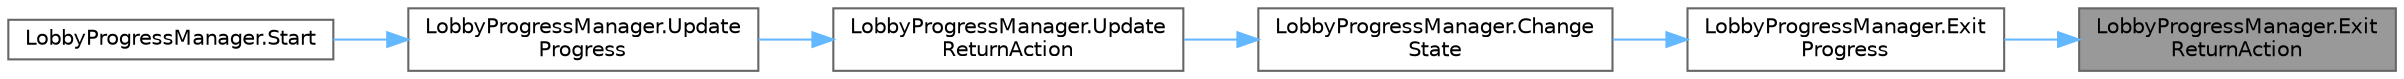digraph "LobbyProgressManager.ExitReturnAction"
{
 // LATEX_PDF_SIZE
  bgcolor="transparent";
  edge [fontname=Helvetica,fontsize=10,labelfontname=Helvetica,labelfontsize=10];
  node [fontname=Helvetica,fontsize=10,shape=box,height=0.2,width=0.4];
  rankdir="RL";
  Node1 [id="Node000001",label="LobbyProgressManager.Exit\lReturnAction",height=0.2,width=0.4,color="gray40", fillcolor="grey60", style="filled", fontcolor="black",tooltip=" "];
  Node1 -> Node2 [id="edge6_Node000001_Node000002",dir="back",color="steelblue1",style="solid",tooltip=" "];
  Node2 [id="Node000002",label="LobbyProgressManager.Exit\lProgress",height=0.2,width=0.4,color="grey40", fillcolor="white", style="filled",URL="$class_lobby_progress_manager.html#aec25ad03a8a43ad18a0fa9a2597d2371",tooltip=" "];
  Node2 -> Node3 [id="edge7_Node000002_Node000003",dir="back",color="steelblue1",style="solid",tooltip=" "];
  Node3 [id="Node000003",label="LobbyProgressManager.Change\lState",height=0.2,width=0.4,color="grey40", fillcolor="white", style="filled",URL="$class_lobby_progress_manager.html#a24354f1d763f7a2ef025ff8088eb2c74",tooltip=" "];
  Node3 -> Node4 [id="edge8_Node000003_Node000004",dir="back",color="steelblue1",style="solid",tooltip=" "];
  Node4 [id="Node000004",label="LobbyProgressManager.Update\lReturnAction",height=0.2,width=0.4,color="grey40", fillcolor="white", style="filled",URL="$class_lobby_progress_manager.html#ad003053fc3fa340567c9db5c89ac7424",tooltip=" "];
  Node4 -> Node5 [id="edge9_Node000004_Node000005",dir="back",color="steelblue1",style="solid",tooltip=" "];
  Node5 [id="Node000005",label="LobbyProgressManager.Update\lProgress",height=0.2,width=0.4,color="grey40", fillcolor="white", style="filled",URL="$class_lobby_progress_manager.html#a655a19f3938f5499921d06081d0e6f1e",tooltip=" "];
  Node5 -> Node6 [id="edge10_Node000005_Node000006",dir="back",color="steelblue1",style="solid",tooltip=" "];
  Node6 [id="Node000006",label="LobbyProgressManager.Start",height=0.2,width=0.4,color="grey40", fillcolor="white", style="filled",URL="$class_lobby_progress_manager.html#ab35a6cc7886beff293b357a28ba62ff7",tooltip=" "];
}

